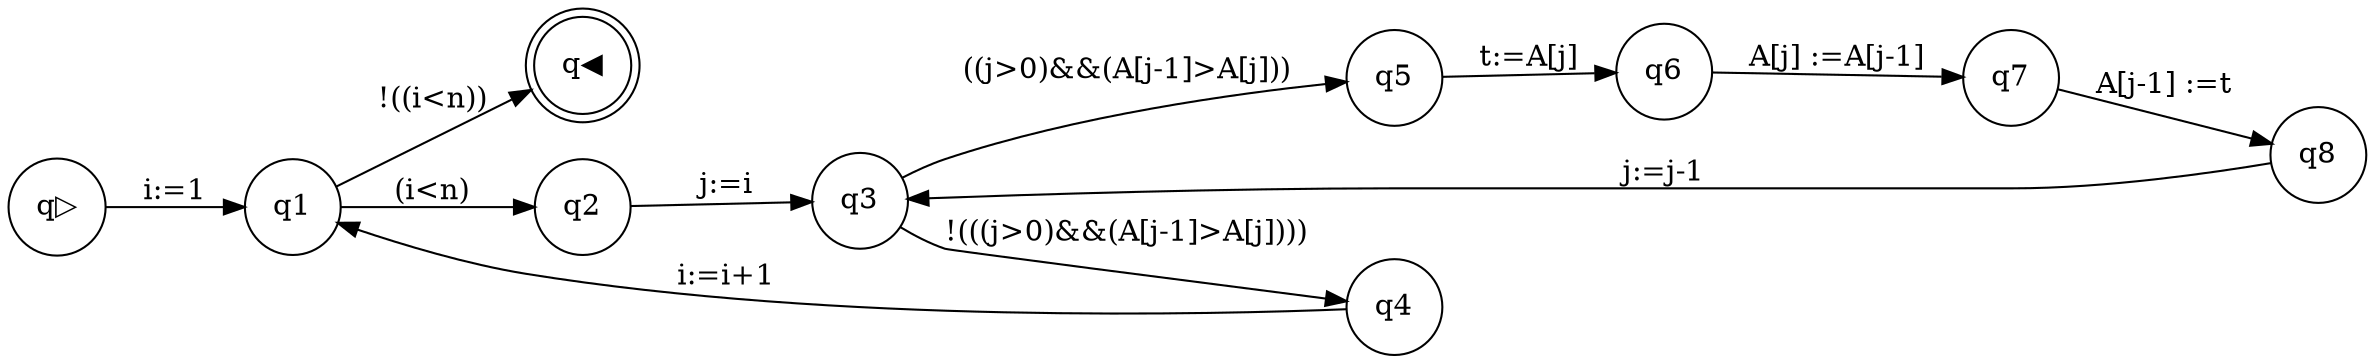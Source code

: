 digraph program_graph {rankdir=LR;
node [shape = circle]; q▷;
node [shape = doublecircle]; q◀;
node [shape = circle]
q▷ -> q1 [label = "i:=1"];
q1 -> q2 [label = "(i<n)"];
q2 -> q3 [label = "j:=i"];
q3 -> q4 [label = "!(((j>0)&&(A[j-1]>A[j])))"];
q3 -> q5 [label = "((j>0)&&(A[j-1]>A[j]))"];
q4 -> q1 [label = "i:=i+1"];
q5 -> q6 [label = "t:=A[j]"];
q6 -> q7 [label = "A[j] :=A[j-1]"];
q7 -> q8 [label = "A[j-1] :=t"];
q8 -> q3 [label = "j:=j-1"];
q1 -> q◀ [label = "!((i<n))"];
}